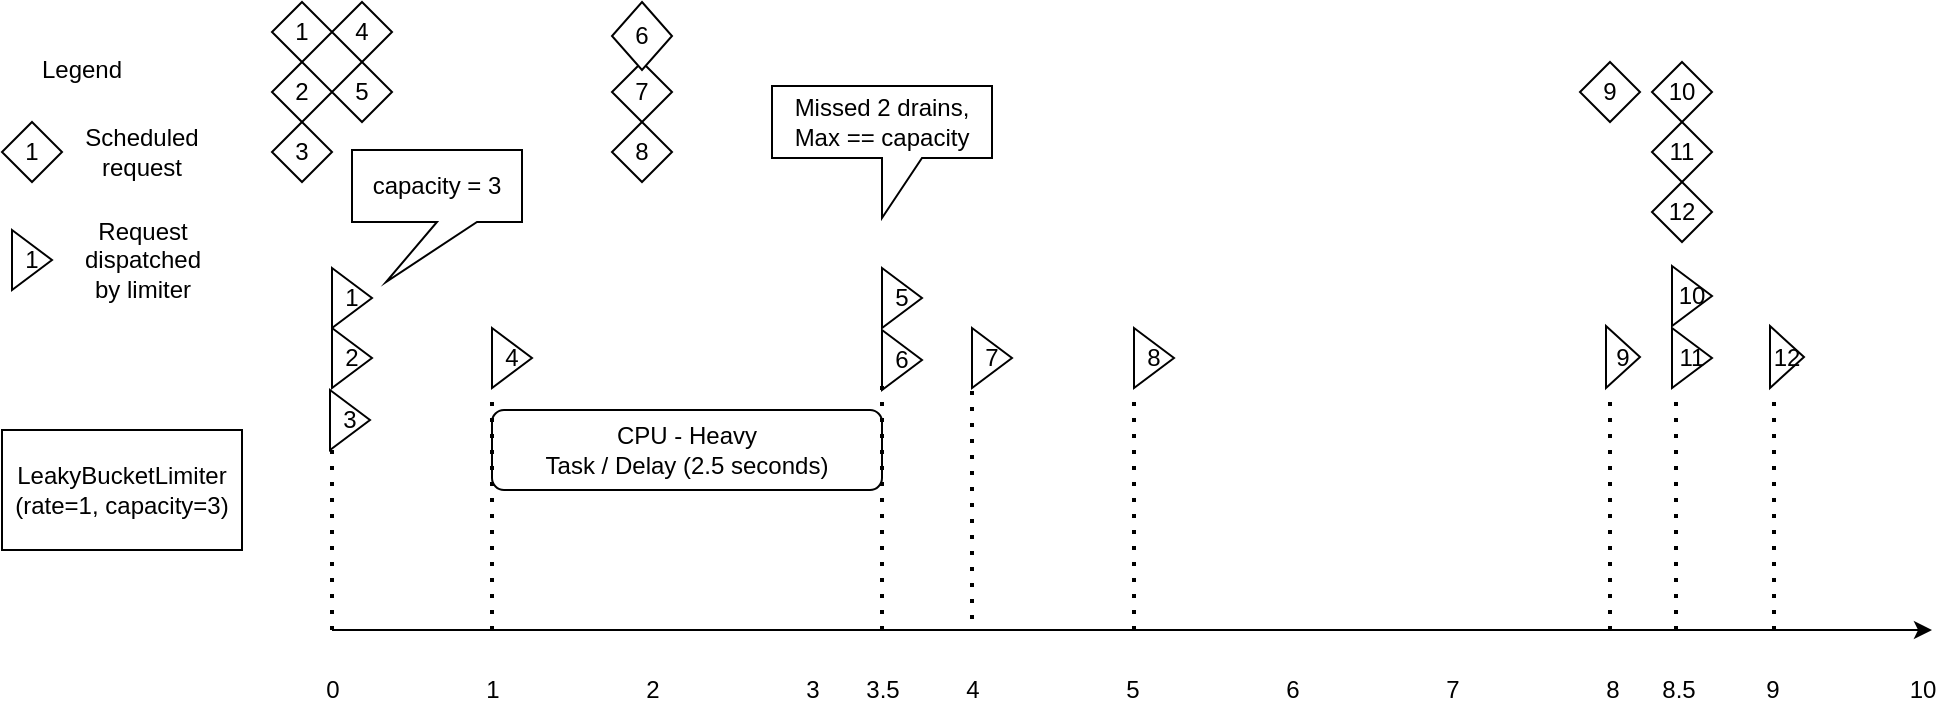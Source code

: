 <mxfile version="14.1.9" type="google"><diagram id="kgpKYQtTHZ0yAKxKKP6v" name="Page-1"><mxGraphModel dx="1221" dy="666" grid="1" gridSize="10" guides="1" tooltips="1" connect="1" arrows="1" fold="1" page="1" pageScale="1" pageWidth="1000" pageHeight="400" math="0" shadow="0"><root><mxCell id="0"/><mxCell id="1" parent="0"/><mxCell id="JzSjxt6dRX_NTjZD8pR5-2" value="" style="endArrow=classic;html=1;" parent="1" edge="1"><mxGeometry width="50" height="50" relative="1" as="geometry"><mxPoint x="175" y="320" as="sourcePoint"/><mxPoint x="975" y="320" as="targetPoint"/></mxGeometry></mxCell><mxCell id="JzSjxt6dRX_NTjZD8pR5-3" value="1&lt;br&gt;" style="text;html=1;align=center;verticalAlign=middle;resizable=0;points=[];autosize=1;" parent="1" vertex="1"><mxGeometry x="245" y="340" width="20" height="20" as="geometry"/></mxCell><mxCell id="JzSjxt6dRX_NTjZD8pR5-4" value="2" style="text;html=1;align=center;verticalAlign=middle;resizable=0;points=[];autosize=1;" parent="1" vertex="1"><mxGeometry x="325" y="340" width="20" height="20" as="geometry"/></mxCell><mxCell id="JzSjxt6dRX_NTjZD8pR5-5" value="3" style="text;html=1;align=center;verticalAlign=middle;resizable=0;points=[];autosize=1;" parent="1" vertex="1"><mxGeometry x="405" y="340" width="20" height="20" as="geometry"/></mxCell><mxCell id="JzSjxt6dRX_NTjZD8pR5-8" value="4" style="text;html=1;align=center;verticalAlign=middle;resizable=0;points=[];autosize=1;" parent="1" vertex="1"><mxGeometry x="485" y="340" width="20" height="20" as="geometry"/></mxCell><mxCell id="JzSjxt6dRX_NTjZD8pR5-9" value="5" style="text;html=1;align=center;verticalAlign=middle;resizable=0;points=[];autosize=1;" parent="1" vertex="1"><mxGeometry x="565" y="340" width="20" height="20" as="geometry"/></mxCell><mxCell id="JzSjxt6dRX_NTjZD8pR5-10" value="CPU - Heavy&lt;br&gt;Task / Delay (2.5 seconds)" style="rounded=1;whiteSpace=wrap;html=1;" parent="1" vertex="1"><mxGeometry x="255" y="210" width="195" height="40" as="geometry"/></mxCell><mxCell id="JzSjxt6dRX_NTjZD8pR5-12" value="" style="endArrow=none;dashed=1;html=1;dashPattern=1 3;strokeWidth=2;exitX=0;exitY=1.05;exitDx=0;exitDy=0;exitPerimeter=0;" parent="1" source="JzSjxt6dRX_NTjZD8pR5-19" edge="1"><mxGeometry width="50" height="50" relative="1" as="geometry"><mxPoint x="495" y="239" as="sourcePoint"/><mxPoint x="495" y="319" as="targetPoint"/></mxGeometry></mxCell><mxCell id="JzSjxt6dRX_NTjZD8pR5-13" value="2" style="triangle;whiteSpace=wrap;html=1;" parent="1" vertex="1"><mxGeometry x="175" y="169" width="20" height="30" as="geometry"/></mxCell><mxCell id="JzSjxt6dRX_NTjZD8pR5-16" value="" style="endArrow=none;dashed=1;html=1;dashPattern=1 3;strokeWidth=2;entryX=0;entryY=1.1;entryDx=0;entryDy=0;entryPerimeter=0;" parent="1" target="JzSjxt6dRX_NTjZD8pR5-13" edge="1"><mxGeometry width="50" height="50" relative="1" as="geometry"><mxPoint x="175" y="320" as="sourcePoint"/><mxPoint x="225" y="190" as="targetPoint"/></mxGeometry></mxCell><mxCell id="JzSjxt6dRX_NTjZD8pR5-17" value="4" style="triangle;whiteSpace=wrap;html=1;" parent="1" vertex="1"><mxGeometry x="255" y="169" width="20" height="30" as="geometry"/></mxCell><mxCell id="JzSjxt6dRX_NTjZD8pR5-18" value="" style="endArrow=none;dashed=1;html=1;dashPattern=1 3;strokeWidth=2;entryX=0;entryY=1.1;entryDx=0;entryDy=0;entryPerimeter=0;" parent="1" target="JzSjxt6dRX_NTjZD8pR5-17" edge="1"><mxGeometry width="50" height="50" relative="1" as="geometry"><mxPoint x="255" y="320" as="sourcePoint"/><mxPoint x="305" y="190" as="targetPoint"/></mxGeometry></mxCell><mxCell id="JzSjxt6dRX_NTjZD8pR5-19" value="7" style="triangle;whiteSpace=wrap;html=1;" parent="1" vertex="1"><mxGeometry x="495" y="169" width="20" height="30" as="geometry"/></mxCell><mxCell id="JzSjxt6dRX_NTjZD8pR5-21" value="6" style="triangle;whiteSpace=wrap;html=1;" parent="1" vertex="1"><mxGeometry x="450" y="170" width="20" height="30" as="geometry"/></mxCell><mxCell id="JzSjxt6dRX_NTjZD8pR5-27" value="" style="endArrow=none;dashed=1;html=1;dashPattern=1 3;strokeWidth=2;" parent="1" edge="1"><mxGeometry width="50" height="50" relative="1" as="geometry"><mxPoint x="576" y="320" as="sourcePoint"/><mxPoint x="576" y="200" as="targetPoint"/></mxGeometry></mxCell><mxCell id="JzSjxt6dRX_NTjZD8pR5-29" value="6" style="text;html=1;align=center;verticalAlign=middle;resizable=0;points=[];autosize=1;" parent="1" vertex="1"><mxGeometry x="645" y="340" width="20" height="20" as="geometry"/></mxCell><mxCell id="JzSjxt6dRX_NTjZD8pR5-30" value="7" style="text;html=1;align=center;verticalAlign=middle;resizable=0;points=[];autosize=1;" parent="1" vertex="1"><mxGeometry x="725" y="340" width="20" height="20" as="geometry"/></mxCell><mxCell id="JzSjxt6dRX_NTjZD8pR5-31" value="8" style="text;html=1;align=center;verticalAlign=middle;resizable=0;points=[];autosize=1;" parent="1" vertex="1"><mxGeometry x="805" y="340" width="20" height="20" as="geometry"/></mxCell><mxCell id="JzSjxt6dRX_NTjZD8pR5-34" value="0" style="text;html=1;align=center;verticalAlign=middle;resizable=0;points=[];autosize=1;" parent="1" vertex="1"><mxGeometry x="165" y="340" width="20" height="20" as="geometry"/></mxCell><mxCell id="JzSjxt6dRX_NTjZD8pR5-35" value="3" style="rhombus;whiteSpace=wrap;html=1;" parent="1" vertex="1"><mxGeometry x="145" y="66" width="30" height="30" as="geometry"/></mxCell><mxCell id="JzSjxt6dRX_NTjZD8pR5-37" value="2" style="rhombus;whiteSpace=wrap;html=1;" parent="1" vertex="1"><mxGeometry x="145" y="36" width="30" height="30" as="geometry"/></mxCell><mxCell id="JzSjxt6dRX_NTjZD8pR5-38" value="4" style="rhombus;whiteSpace=wrap;html=1;fontStyle=0" parent="1" vertex="1"><mxGeometry x="175" y="6" width="30" height="30" as="geometry"/></mxCell><mxCell id="JzSjxt6dRX_NTjZD8pR5-45" value="1" style="rhombus;whiteSpace=wrap;html=1;" parent="1" vertex="1"><mxGeometry x="145" y="6" width="30" height="30" as="geometry"/></mxCell><mxCell id="JzSjxt6dRX_NTjZD8pR5-50" value="9" style="rhombus;whiteSpace=wrap;html=1;fontStyle=0" parent="1" vertex="1"><mxGeometry x="799" y="36" width="30" height="30" as="geometry"/></mxCell><mxCell id="JzSjxt6dRX_NTjZD8pR5-51" value="11" style="rhombus;whiteSpace=wrap;html=1;fontStyle=0" parent="1" vertex="1"><mxGeometry x="835" y="66" width="30" height="30" as="geometry"/></mxCell><mxCell id="JzSjxt6dRX_NTjZD8pR5-52" value="" style="endArrow=none;dashed=1;html=1;dashPattern=1 3;strokeWidth=2;" parent="1" edge="1"><mxGeometry width="50" height="50" relative="1" as="geometry"><mxPoint x="814" y="320" as="sourcePoint"/><mxPoint x="814" y="200" as="targetPoint"/></mxGeometry></mxCell><mxCell id="JzSjxt6dRX_NTjZD8pR5-59" value="10" style="text;html=1;align=center;verticalAlign=middle;resizable=0;points=[];autosize=1;" parent="1" vertex="1"><mxGeometry x="955" y="340" width="30" height="20" as="geometry"/></mxCell><mxCell id="JzSjxt6dRX_NTjZD8pR5-60" value="9" style="text;html=1;align=center;verticalAlign=middle;resizable=0;points=[];autosize=1;" parent="1" vertex="1"><mxGeometry x="885" y="340" width="20" height="20" as="geometry"/></mxCell><mxCell id="JzSjxt6dRX_NTjZD8pR5-63" value="Legend" style="text;html=1;strokeColor=none;fillColor=none;align=center;verticalAlign=middle;whiteSpace=wrap;rounded=0;" parent="1" vertex="1"><mxGeometry x="20" y="30" width="60" height="20" as="geometry"/></mxCell><mxCell id="JzSjxt6dRX_NTjZD8pR5-69" value="1" style="rhombus;whiteSpace=wrap;html=1;" parent="1" vertex="1"><mxGeometry x="10" y="66" width="30" height="30" as="geometry"/></mxCell><mxCell id="JzSjxt6dRX_NTjZD8pR5-71" value="Scheduled request" style="text;html=1;strokeColor=none;fillColor=none;align=center;verticalAlign=middle;whiteSpace=wrap;rounded=0;" parent="1" vertex="1"><mxGeometry x="60" y="71" width="40" height="20" as="geometry"/></mxCell><mxCell id="JzSjxt6dRX_NTjZD8pR5-73" value="1" style="triangle;whiteSpace=wrap;html=1;" parent="1" vertex="1"><mxGeometry x="15" y="120" width="20" height="30" as="geometry"/></mxCell><mxCell id="JzSjxt6dRX_NTjZD8pR5-74" value="Request&lt;br&gt;dispatched&lt;br&gt;by limiter" style="text;html=1;align=center;verticalAlign=middle;resizable=0;points=[];autosize=1;" parent="1" vertex="1"><mxGeometry x="45" y="110" width="70" height="50" as="geometry"/></mxCell><mxCell id="JzSjxt6dRX_NTjZD8pR5-76" value="" style="endArrow=none;dashed=1;html=1;dashPattern=1 3;strokeWidth=2;entryX=0;entryY=0.75;entryDx=0;entryDy=0;" parent="1" target="JzSjxt6dRX_NTjZD8pR5-21" edge="1"><mxGeometry width="50" height="50" relative="1" as="geometry"><mxPoint x="450" y="320" as="sourcePoint"/><mxPoint x="450" y="199" as="targetPoint"/></mxGeometry></mxCell><mxCell id="JzSjxt6dRX_NTjZD8pR5-77" value="8" style="triangle;whiteSpace=wrap;html=1;" parent="1" vertex="1"><mxGeometry x="576" y="169" width="20" height="30" as="geometry"/></mxCell><mxCell id="JzSjxt6dRX_NTjZD8pR5-83" value="LeakyBucketLimiter&lt;br&gt;(rate=1, capacity=3)" style="rounded=0;whiteSpace=wrap;html=1;" parent="1" vertex="1"><mxGeometry x="10" y="220" width="120" height="60" as="geometry"/></mxCell><mxCell id="Fs9BbonsDa16EqmVmMyK-1" value="3.5" style="text;html=1;align=center;verticalAlign=middle;resizable=0;points=[];autosize=1;" parent="1" vertex="1"><mxGeometry x="435" y="340" width="30" height="20" as="geometry"/></mxCell><mxCell id="Ee-bis5DpojPL1Ovb-ai-1" value="1" style="triangle;whiteSpace=wrap;html=1;" vertex="1" parent="1"><mxGeometry x="175" y="139" width="20" height="30" as="geometry"/></mxCell><mxCell id="Ee-bis5DpojPL1Ovb-ai-3" value="5" style="rhombus;whiteSpace=wrap;html=1;" vertex="1" parent="1"><mxGeometry x="175" y="36" width="30" height="30" as="geometry"/></mxCell><mxCell id="Ee-bis5DpojPL1Ovb-ai-6" value="8" style="rhombus;whiteSpace=wrap;html=1;" vertex="1" parent="1"><mxGeometry x="315" y="66" width="30" height="30" as="geometry"/></mxCell><mxCell id="Ee-bis5DpojPL1Ovb-ai-7" value="7" style="rhombus;whiteSpace=wrap;html=1;" vertex="1" parent="1"><mxGeometry x="315" y="36" width="30" height="30" as="geometry"/></mxCell><mxCell id="Ee-bis5DpojPL1Ovb-ai-8" value="5" style="triangle;whiteSpace=wrap;html=1;" vertex="1" parent="1"><mxGeometry x="450" y="139" width="20" height="30" as="geometry"/></mxCell><mxCell id="Ee-bis5DpojPL1Ovb-ai-9" value="6" style="rhombus;whiteSpace=wrap;html=1;" vertex="1" parent="1"><mxGeometry x="315" y="6" width="30" height="34" as="geometry"/></mxCell><mxCell id="Ee-bis5DpojPL1Ovb-ai-10" value="9" style="triangle;whiteSpace=wrap;html=1;" vertex="1" parent="1"><mxGeometry x="812" y="168" width="17" height="31" as="geometry"/></mxCell><mxCell id="Ee-bis5DpojPL1Ovb-ai-16" value="3" style="triangle;whiteSpace=wrap;html=1;" vertex="1" parent="1"><mxGeometry x="174" y="200" width="20" height="30" as="geometry"/></mxCell><mxCell id="Ee-bis5DpojPL1Ovb-ai-18" value="Missed 2 drains,&lt;br&gt;Max == capacity" style="shape=callout;whiteSpace=wrap;html=1;perimeter=calloutPerimeter;" vertex="1" parent="1"><mxGeometry x="395" y="48" width="110" height="66" as="geometry"/></mxCell><mxCell id="Ee-bis5DpojPL1Ovb-ai-19" value="capacity = 3" style="shape=callout;whiteSpace=wrap;html=1;perimeter=calloutPerimeter;position2=0.2;" vertex="1" parent="1"><mxGeometry x="185" y="80" width="85" height="66" as="geometry"/></mxCell><mxCell id="Ee-bis5DpojPL1Ovb-ai-23" value="" style="endArrow=none;dashed=1;html=1;dashPattern=1 3;strokeWidth=2;" edge="1" parent="1"><mxGeometry width="50" height="50" relative="1" as="geometry"><mxPoint x="847" y="320" as="sourcePoint"/><mxPoint x="847" y="200" as="targetPoint"/></mxGeometry></mxCell><mxCell id="Ee-bis5DpojPL1Ovb-ai-24" value="11" style="triangle;whiteSpace=wrap;html=1;" vertex="1" parent="1"><mxGeometry x="845" y="169" width="20" height="30" as="geometry"/></mxCell><mxCell id="Ee-bis5DpojPL1Ovb-ai-25" value="8.5" style="text;html=1;align=center;verticalAlign=middle;resizable=0;points=[];autosize=1;" vertex="1" parent="1"><mxGeometry x="833" y="340" width="30" height="20" as="geometry"/></mxCell><mxCell id="Ee-bis5DpojPL1Ovb-ai-33" value="10" style="rhombus;whiteSpace=wrap;html=1;fontStyle=0" vertex="1" parent="1"><mxGeometry x="835" y="36" width="30" height="30" as="geometry"/></mxCell><mxCell id="Ee-bis5DpojPL1Ovb-ai-34" value="10" style="triangle;whiteSpace=wrap;html=1;" vertex="1" parent="1"><mxGeometry x="845" y="138" width="20" height="30" as="geometry"/></mxCell><mxCell id="Ee-bis5DpojPL1Ovb-ai-35" value="12" style="rhombus;whiteSpace=wrap;html=1;fontStyle=0" vertex="1" parent="1"><mxGeometry x="835" y="96" width="30" height="30" as="geometry"/></mxCell><mxCell id="Ee-bis5DpojPL1Ovb-ai-36" value="" style="endArrow=none;dashed=1;html=1;dashPattern=1 3;strokeWidth=2;" edge="1" parent="1"><mxGeometry width="50" height="50" relative="1" as="geometry"><mxPoint x="896" y="320" as="sourcePoint"/><mxPoint x="896" y="200" as="targetPoint"/></mxGeometry></mxCell><mxCell id="Ee-bis5DpojPL1Ovb-ai-37" value="12" style="triangle;whiteSpace=wrap;html=1;" vertex="1" parent="1"><mxGeometry x="894" y="168" width="17" height="31" as="geometry"/></mxCell></root></mxGraphModel></diagram></mxfile>